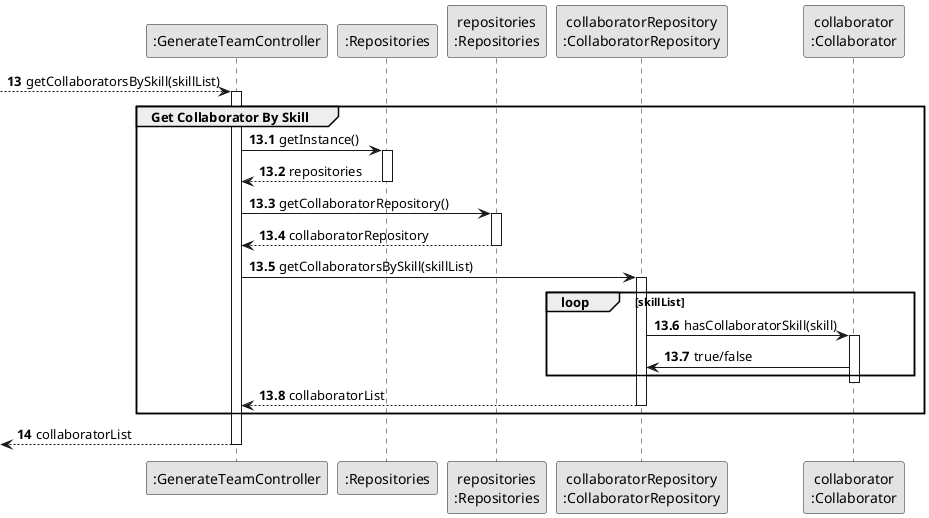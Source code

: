 @startuml
skinparam monochrome true
skinparam packageStyle rectangle
skinparam shadowing false

participant ":GenerateTeamController" as CRL
participant ":Repositories" as REP
participant "repositories\n:Repositories" as PLAT
participant "collaboratorRepository\n:CollaboratorRepository" as CL
participant "collaborator\n:Collaborator" as Collaborator


autonumber 13
--> CRL: getCollaboratorsBySkill(skillList)

autonumber 13.1

activate CRL
group Get Collaborator By Skill

CRL -> REP : getInstance()
activate REP

REP --> CRL : repositories

deactivate REP

CRL -> PLAT : getCollaboratorRepository()
activate PLAT

PLAT --> CRL : collaboratorRepository

deactivate PLAT

CRL -> CL : getCollaboratorsBySkill(skillList)
activate CL
loop skillList

CL -> Collaborator : hasCollaboratorSkill(skill)
activate Collaborator


Collaborator -> CL : true/false
end
deactivate Collaborator
CL--> CRL : collaboratorList

deactivate CL

end
autonumber 14

<--CRL : collaboratorList
deactivate CRL

@enduml